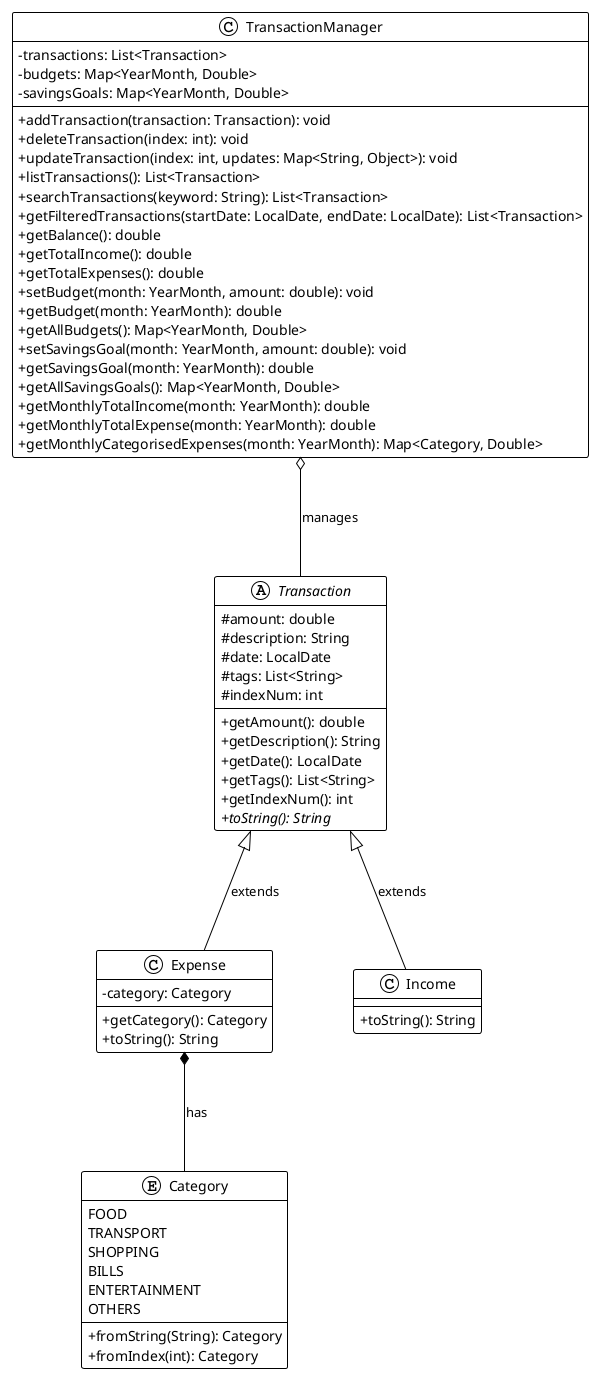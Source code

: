 @startuml
!theme plain
skinparam classAttributeIconSize 0
skinparam nodesep 80
skinparam ranksep 100

abstract class Transaction {
  #amount: double
  #description: String
  #date: LocalDate
  #tags: List<String>
  #indexNum: int
  +getAmount(): double
  +getDescription(): String
  +getDate(): LocalDate
  +getTags(): List<String>
  +getIndexNum(): int
  +{abstract} toString(): String
}

class Expense {
  -category: Category
  +getCategory(): Category
  +toString(): String
}

class Income {
  +toString(): String
}

enum Category {
  FOOD
  TRANSPORT
  SHOPPING
  BILLS
  ENTERTAINMENT
  OTHERS
  +fromString(String): Category
  +fromIndex(int): Category
}

class TransactionManager {
  -transactions: List<Transaction>
  -budgets: Map<YearMonth, Double>
  -savingsGoals: Map<YearMonth, Double>
  +addTransaction(transaction: Transaction): void
  +deleteTransaction(index: int): void
  +updateTransaction(index: int, updates: Map<String, Object>): void
  +listTransactions(): List<Transaction>
  +searchTransactions(keyword: String): List<Transaction>
  +getFilteredTransactions(startDate: LocalDate, endDate: LocalDate): List<Transaction>
  +getBalance(): double
  +getTotalIncome(): double
  +getTotalExpenses(): double
  +setBudget(month: YearMonth, amount: double): void
  +getBudget(month: YearMonth): double
  +getAllBudgets(): Map<YearMonth, Double>
  +setSavingsGoal(month: YearMonth, amount: double): void
  +getSavingsGoal(month: YearMonth): double
  +getAllSavingsGoals(): Map<YearMonth, Double>
  +getMonthlyTotalIncome(month: YearMonth): double
  +getMonthlyTotalExpense(month: YearMonth): double
  +getMonthlyCategorisedExpenses(month: YearMonth): Map<Category, Double>
}

Transaction <|-- Expense : extends
Transaction <|-- Income : extends
Expense *-- Category : has
TransactionManager o-- Transaction : manages

@enduml